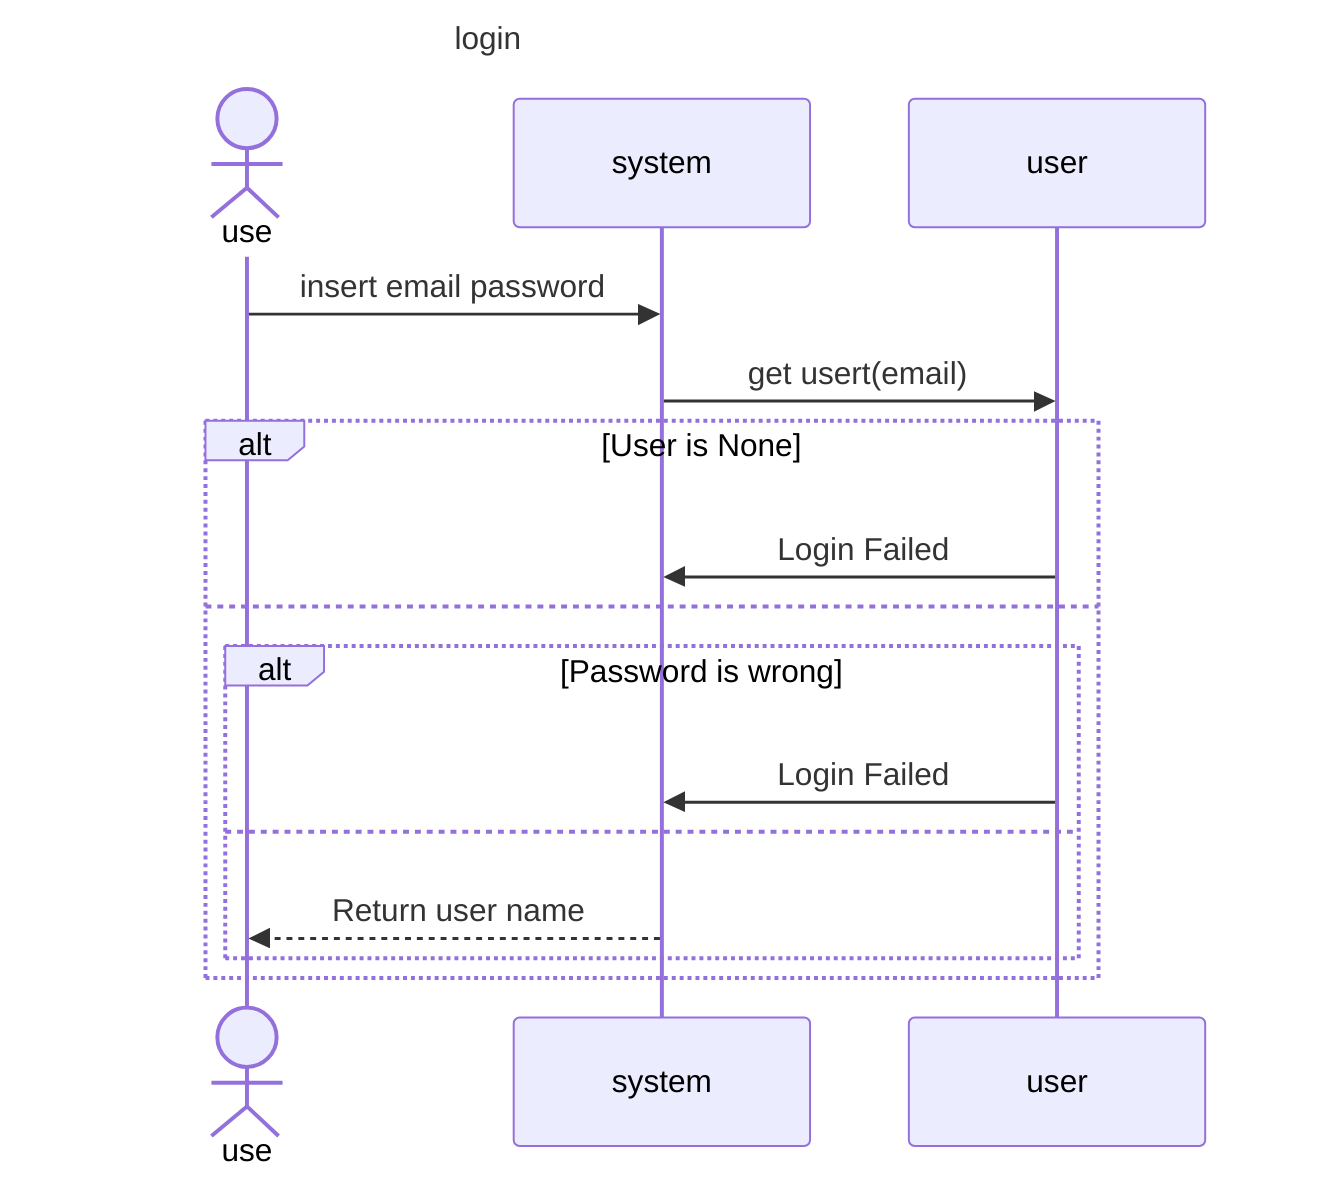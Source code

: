 sequenceDiagram
    title login
    actor use
    participant system
    participant user
    use ->> system :insert email password
    system ->> user :get usert(email)
    alt User is None
        user->>system: Login Failed
    else
        alt Password is wrong
            user->>system: Login Failed
        else
            system-->>use: Return user name
        end
    end